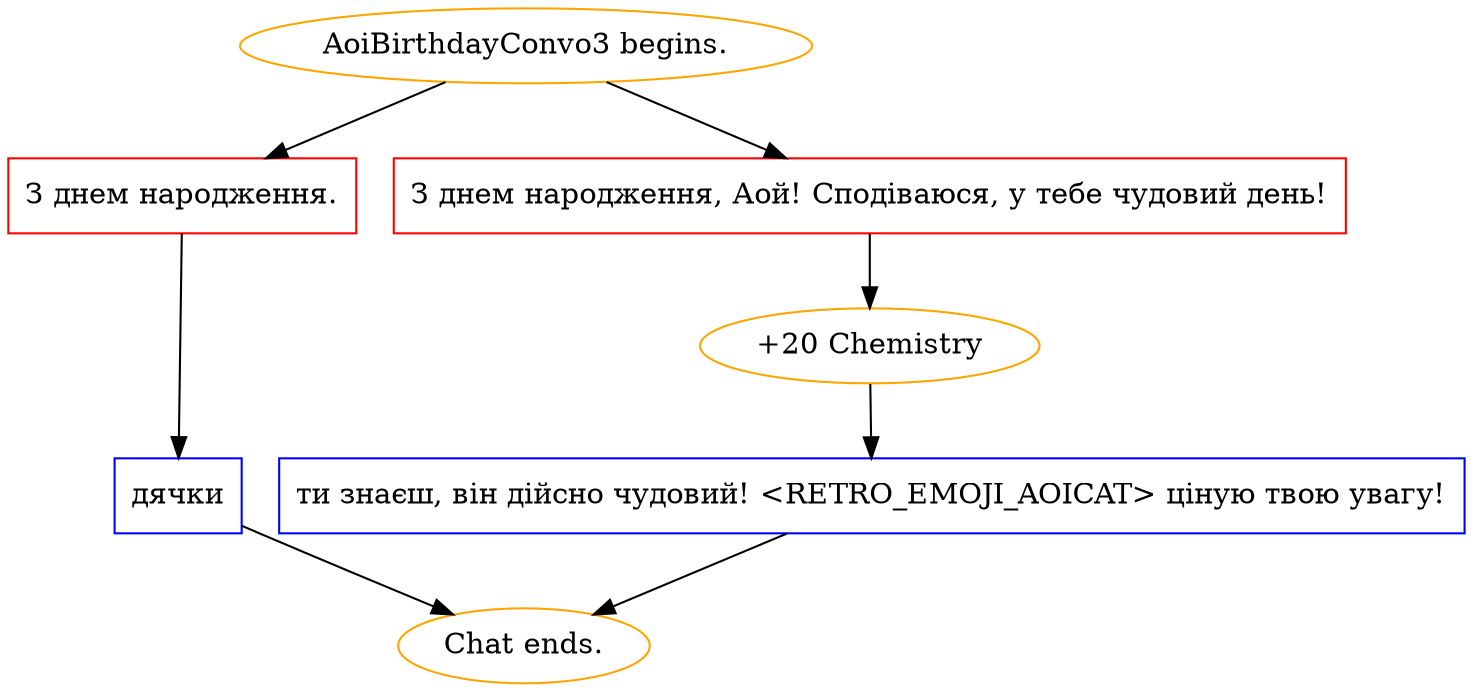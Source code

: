 digraph {
	"AoiBirthdayConvo3 begins." [color=orange];
		"AoiBirthdayConvo3 begins." -> j606590948;
		"AoiBirthdayConvo3 begins." -> j3974101234;
	j606590948 [label="З днем народження.",shape=box,color=red];
		j606590948 -> j1421110744;
	j3974101234 [label="З днем народження, Аой! Сподіваюся, у тебе чудовий день!",shape=box,color=red];
		j3974101234 -> j1838861730;
	j1421110744 [label="дячки",shape=box,color=blue];
		j1421110744 -> "Chat ends.";
	j1838861730 [label="+20 Chemistry",color=orange];
		j1838861730 -> j830494840;
	"Chat ends." [color=orange];
	j830494840 [label="ти знаєш, він дійсно чудовий! <RETRO_EMOJI_AOICAT> ціную твою увагу!",shape=box,color=blue];
		j830494840 -> "Chat ends.";
}